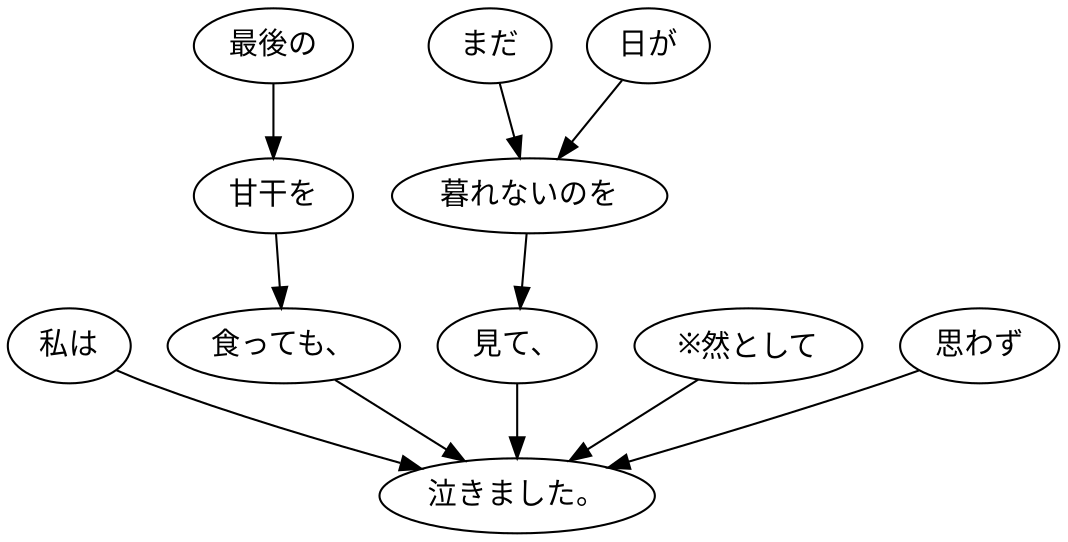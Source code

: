 digraph graph7990 {
	node0 [label="私は"];
	node1 [label="最後の"];
	node2 [label="甘干を"];
	node3 [label="食っても、"];
	node4 [label="まだ"];
	node5 [label="日が"];
	node6 [label="暮れないのを"];
	node7 [label="見て、"];
	node8 [label="※然として"];
	node9 [label="思わず"];
	node10 [label="泣きました。"];
	node0 -> node10;
	node1 -> node2;
	node2 -> node3;
	node3 -> node10;
	node4 -> node6;
	node5 -> node6;
	node6 -> node7;
	node7 -> node10;
	node8 -> node10;
	node9 -> node10;
}
